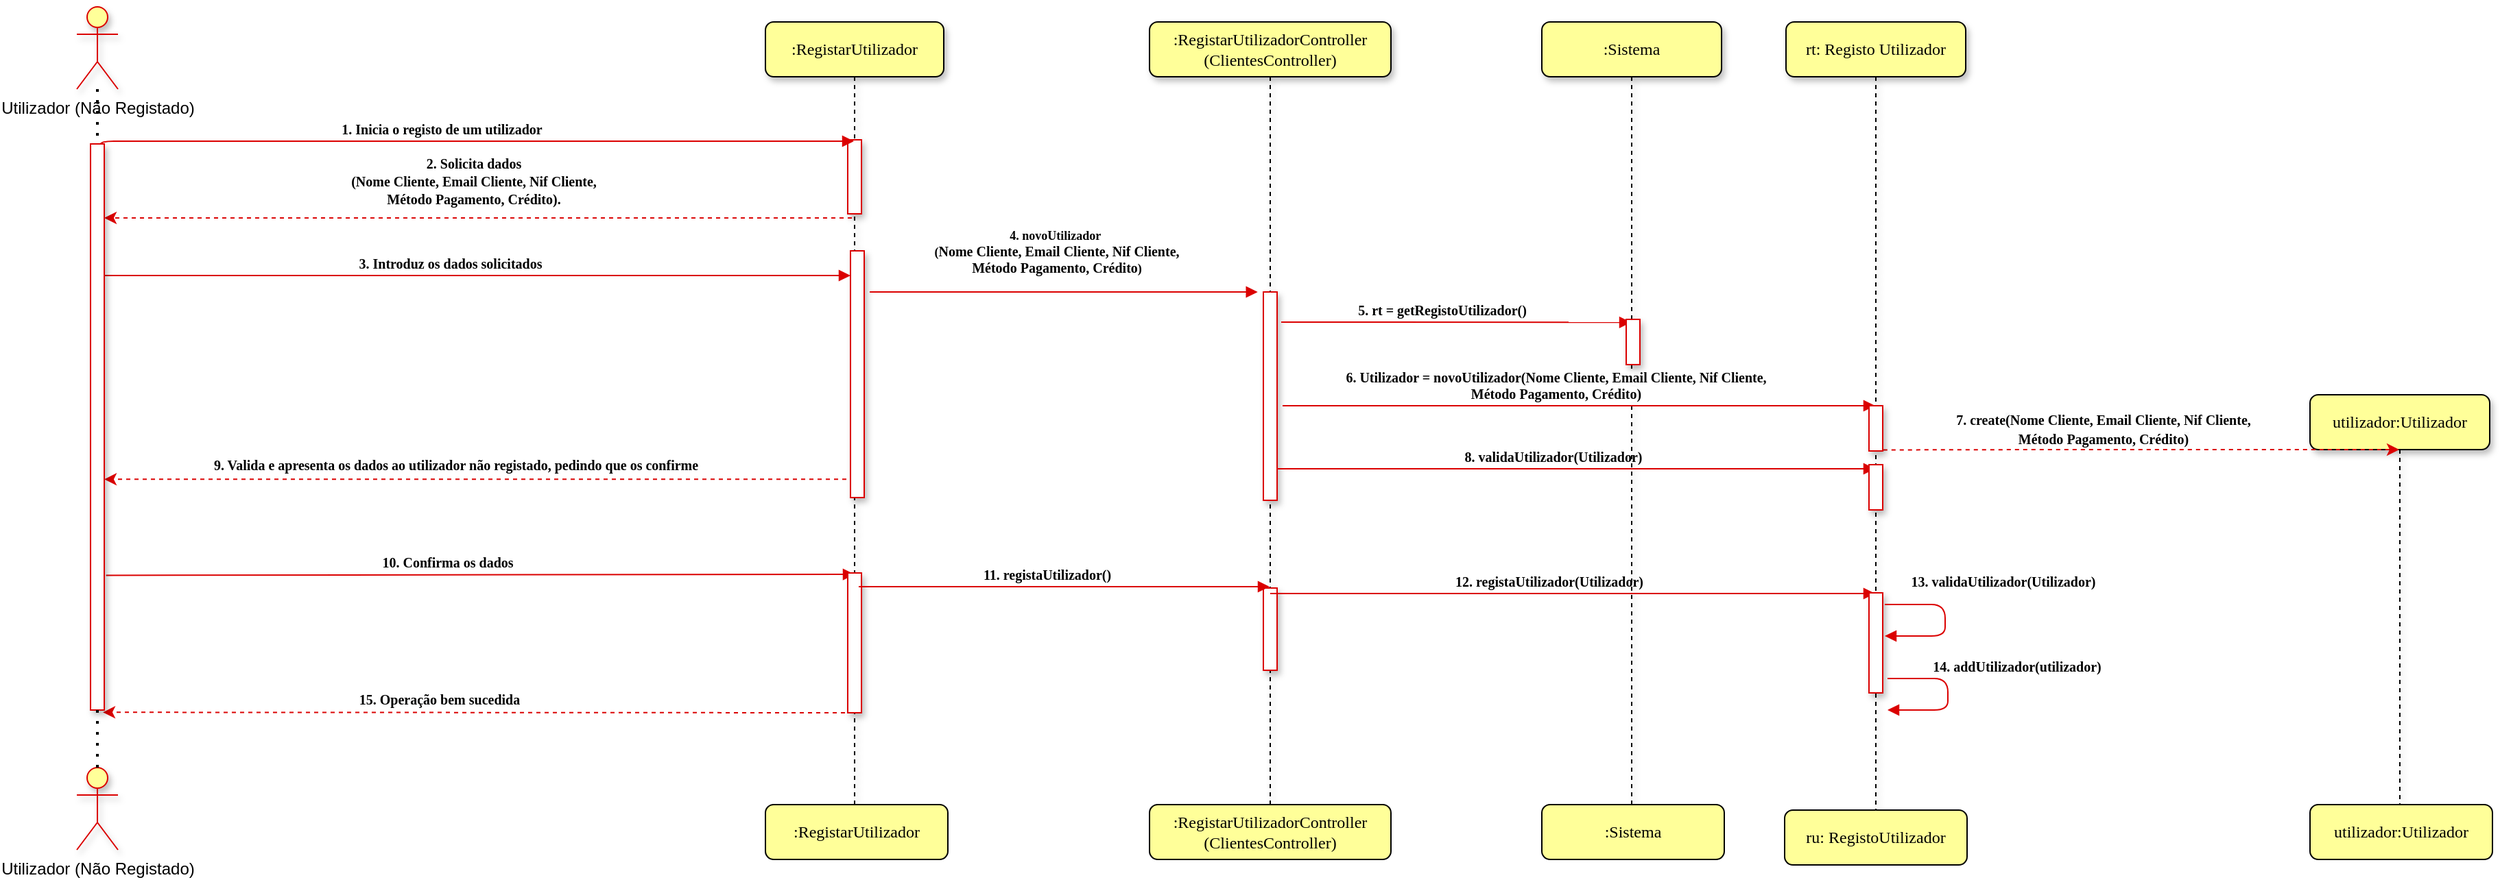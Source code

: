 <mxfile version="14.2.9" type="device"><diagram name="Page-1" id="13e1069c-82ec-6db2-03f1-153e76fe0fe0"><mxGraphModel dx="1320" dy="484" grid="0" gridSize="10" guides="1" tooltips="1" connect="1" arrows="1" fold="1" page="1" pageScale="1" pageWidth="1100" pageHeight="850" background="#ffffff" math="0" shadow="0"><root><mxCell id="0"/><mxCell id="1" parent="0"/><mxCell id="7baba1c4bc27f4b0-2" value=":RegistarUtilizador" style="shape=umlLifeline;perimeter=lifelinePerimeter;whiteSpace=wrap;html=1;container=1;collapsible=0;recursiveResize=0;outlineConnect=0;rounded=1;shadow=1;comic=0;labelBackgroundColor=none;strokeWidth=1;fontFamily=Verdana;fontSize=12;align=center;fillColor=#FFFF99;" parent="1" vertex="1"><mxGeometry x="586" y="89" width="130" height="597" as="geometry"/></mxCell><mxCell id="pMVUW8h6Jyfo9VcVifd9-5" value="" style="html=1;points=[];perimeter=orthogonalPerimeter;rounded=0;shadow=1;comic=0;labelBackgroundColor=none;strokeWidth=1;fontFamily=Verdana;fontSize=12;align=center;strokeColor=#DB0000;" parent="7baba1c4bc27f4b0-2" vertex="1"><mxGeometry x="62" y="167" width="10" height="180" as="geometry"/></mxCell><mxCell id="7baba1c4bc27f4b0-10" value="" style="html=1;points=[];perimeter=orthogonalPerimeter;rounded=0;shadow=1;comic=0;labelBackgroundColor=none;strokeWidth=1;fontFamily=Verdana;fontSize=12;align=center;strokeColor=#DB0000;" parent="7baba1c4bc27f4b0-2" vertex="1"><mxGeometry x="60" y="86" width="10" height="54" as="geometry"/></mxCell><mxCell id="7baba1c4bc27f4b0-11" value="&lt;font style=&quot;font-size: 10px&quot;&gt;&lt;b&gt;1. Inicia o registo de um utilizador&amp;nbsp;&lt;/b&gt;&lt;/font&gt;" style="html=1;verticalAlign=bottom;endArrow=block;labelBackgroundColor=none;fontFamily=Verdana;fontSize=9;edgeStyle=elbowEdgeStyle;elbow=vertical;exitX=1.1;exitY=0.009;exitDx=0;exitDy=0;exitPerimeter=0;strokeColor=#DB0000;" parent="1" target="7baba1c4bc27f4b0-2" edge="1"><mxGeometry x="-0.081" relative="1" as="geometry"><mxPoint x="101" y="181.458" as="sourcePoint"/><mxPoint x="918.5" y="181" as="targetPoint"/><mxPoint as="offset"/><Array as="points"><mxPoint x="250" y="176"/></Array></mxGeometry></mxCell><mxCell id="pMVUW8h6Jyfo9VcVifd9-2" value="&lt;font face=&quot;Verdana&quot;&gt;&lt;b style=&quot;font-size: 10px&quot;&gt;2. Solicita dados &lt;/b&gt;&lt;br&gt;&lt;b style=&quot;font-size: 10px&quot;&gt;(Nome Cliente, Email Cliente, Nif Cliente, &lt;/b&gt;&lt;br&gt;&lt;span style=&quot;font-size: 10px&quot;&gt;&lt;b&gt;Método&lt;/b&gt;&lt;/span&gt;&lt;b style=&quot;font-size: 10px&quot;&gt;&amp;nbsp;Pagamento, Crédito).&lt;/b&gt;&lt;/font&gt;" style="endArrow=classic;html=1;dashed=1;exitX=0.3;exitY=1;exitDx=0;exitDy=0;exitPerimeter=0;strokeColor=#DB0000;" parent="1" edge="1"><mxGeometry x="0.013" y="-27" width="50" height="50" relative="1" as="geometry"><mxPoint x="649" y="232" as="sourcePoint"/><mxPoint x="104" y="232" as="targetPoint"/><mxPoint as="offset"/></mxGeometry></mxCell><mxCell id="pMVUW8h6Jyfo9VcVifd9-4" value="&lt;b&gt;3. Introduz os dados solicitados&lt;/b&gt;" style="html=1;verticalAlign=bottom;endArrow=block;labelBackgroundColor=none;fontFamily=Verdana;fontSize=10;edgeStyle=elbowEdgeStyle;elbow=vertical;strokeColor=#DB0000;" parent="1" target="pMVUW8h6Jyfo9VcVifd9-5" edge="1"><mxGeometry x="-0.071" relative="1" as="geometry"><mxPoint x="103" y="274" as="sourcePoint"/><mxPoint x="918" y="252" as="targetPoint"/><Array as="points"><mxPoint x="555" y="274"/><mxPoint x="550" y="337"/><mxPoint x="430" y="381"/><mxPoint x="396" y="365"/><mxPoint x="556" y="266"/><mxPoint x="546" y="294"/><mxPoint x="151" y="252"/></Array><mxPoint as="offset"/></mxGeometry></mxCell><mxCell id="pMVUW8h6Jyfo9VcVifd9-7" value="&lt;font style=&quot;font-size: 10px&quot;&gt;&lt;b&gt;10. Confirma os dados&lt;/b&gt;&lt;/font&gt;" style="html=1;verticalAlign=bottom;endArrow=block;labelBackgroundColor=none;fontFamily=Verdana;fontSize=12;edgeStyle=elbowEdgeStyle;elbow=vertical;strokeColor=#DB0000;exitX=1.133;exitY=0.762;exitDx=0;exitDy=0;exitPerimeter=0;" parent="1" source="X0Dhw0XQvz3T7TuyaB4J-3" edge="1"><mxGeometry x="-0.086" relative="1" as="geometry"><mxPoint x="154" y="422" as="sourcePoint"/><mxPoint x="651" y="492" as="targetPoint"/><mxPoint as="offset"/><Array as="points"><mxPoint x="421" y="492"/><mxPoint x="191" y="315"/></Array></mxGeometry></mxCell><mxCell id="pMVUW8h6Jyfo9VcVifd9-10" value="&lt;font face=&quot;Verdana&quot;&gt;&lt;span style=&quot;font-size: 10px&quot;&gt;&lt;b&gt;15. Operação bem sucedida&lt;/b&gt;&lt;/span&gt;&lt;/font&gt;" style="endArrow=classic;html=1;dashed=1;exitX=0.4;exitY=1;exitDx=0;exitDy=0;exitPerimeter=0;strokeColor=#DB0000;entryX=0.9;entryY=1.004;entryDx=0;entryDy=0;entryPerimeter=0;" parent="1" source="pMVUW8h6Jyfo9VcVifd9-6" target="X0Dhw0XQvz3T7TuyaB4J-3" edge="1"><mxGeometry x="0.105" y="-10" width="50" height="50" relative="1" as="geometry"><mxPoint x="257.5" y="620" as="sourcePoint"/><mxPoint x="102.5" y="344" as="targetPoint"/><mxPoint as="offset"/></mxGeometry></mxCell><mxCell id="3kV7hZUOFP5L9IreUfIL-2" value="&lt;font style=&quot;font-size: 10px&quot; face=&quot;Verdana&quot;&gt;&lt;b&gt;9. Valida e apresenta os dados ao utilizador não registado, pedindo que os confirme&lt;/b&gt;&lt;/font&gt;" style="endArrow=classic;html=1;dashed=1;exitX=-0.3;exitY=0.926;exitDx=0;exitDy=0;exitPerimeter=0;strokeColor=#DB0000;" parent="1" source="pMVUW8h6Jyfo9VcVifd9-5" target="X0Dhw0XQvz3T7TuyaB4J-3" edge="1"><mxGeometry x="0.058" y="-11" width="50" height="50" relative="1" as="geometry"><mxPoint x="668" y="360" as="sourcePoint"/><mxPoint x="95" y="291" as="targetPoint"/><mxPoint x="1" as="offset"/></mxGeometry></mxCell><mxCell id="X0Dhw0XQvz3T7TuyaB4J-1" value="Utilizador (Não Registado)" style="shape=umlActor;verticalLabelPosition=bottom;verticalAlign=top;html=1;outlineConnect=0;strokeColor=#DB0000;fillColor=#FFFF99;shadow=1;sketch=0;" parent="1" vertex="1"><mxGeometry x="84" y="78" width="30" height="60" as="geometry"/></mxCell><mxCell id="X0Dhw0XQvz3T7TuyaB4J-3" value="" style="html=1;points=[];perimeter=orthogonalPerimeter;rounded=0;shadow=1;comic=0;labelBackgroundColor=none;strokeWidth=1;fontFamily=Verdana;fontSize=12;align=center;fillColor=#FFFFFF;strokeColor=#DB0000;gradientDirection=east;gradientColor=#FFFFFF;" parent="1" vertex="1"><mxGeometry x="94" y="178" width="10" height="413" as="geometry"/></mxCell><mxCell id="X0Dhw0XQvz3T7TuyaB4J-5" value="Utilizador (Não Registado)" style="shape=umlActor;verticalLabelPosition=bottom;verticalAlign=top;html=1;outlineConnect=0;strokeColor=#DB0000;fillColor=#FFFF99;shadow=1;" parent="1" vertex="1"><mxGeometry x="84" y="633" width="30" height="60" as="geometry"/></mxCell><mxCell id="X0Dhw0XQvz3T7TuyaB4J-6" value="" style="endArrow=none;dashed=1;html=1;dashPattern=1 3;strokeWidth=2;entryX=0.5;entryY=0.994;entryDx=0;entryDy=0;entryPerimeter=0;" parent="1" source="X0Dhw0XQvz3T7TuyaB4J-5" target="X0Dhw0XQvz3T7TuyaB4J-3" edge="1"><mxGeometry width="50" height="50" relative="1" as="geometry"><mxPoint x="279" y="526" as="sourcePoint"/><mxPoint x="279" y="487" as="targetPoint"/></mxGeometry></mxCell><mxCell id="X0Dhw0XQvz3T7TuyaB4J-8" value="" style="endArrow=none;dashed=1;html=1;dashPattern=1 3;strokeWidth=2;" parent="1" source="X0Dhw0XQvz3T7TuyaB4J-1" target="X0Dhw0XQvz3T7TuyaB4J-3" edge="1"><mxGeometry width="50" height="50" relative="1" as="geometry"><mxPoint x="109" y="372" as="sourcePoint"/><mxPoint x="100" y="182" as="targetPoint"/></mxGeometry></mxCell><mxCell id="q9sr94St-gthnET_dzkQ-14" value=":RegistarUtilizador" style="shape=umlLifeline;perimeter=lifelinePerimeter;whiteSpace=wrap;html=1;container=1;collapsible=0;recursiveResize=0;outlineConnect=0;rounded=1;shadow=0;comic=0;labelBackgroundColor=none;strokeWidth=1;fontFamily=Verdana;fontSize=12;align=center;fillColor=#FFFF99;" parent="1" vertex="1"><mxGeometry x="586" y="660" width="133" height="40" as="geometry"/></mxCell><mxCell id="pMVUW8h6Jyfo9VcVifd9-6" value="" style="html=1;points=[];perimeter=orthogonalPerimeter;rounded=0;shadow=1;comic=0;labelBackgroundColor=none;strokeWidth=1;fontFamily=Verdana;fontSize=12;align=center;strokeColor=#DB0000;" parent="1" vertex="1"><mxGeometry x="646" y="491" width="10" height="102" as="geometry"/></mxCell><mxCell id="HO-CnpsSgoQ66-Zrgcwu-2" value=":RegistarUtilizadorController&lt;br&gt;(ClientesController)" style="shape=umlLifeline;perimeter=lifelinePerimeter;whiteSpace=wrap;html=1;container=1;collapsible=0;recursiveResize=0;outlineConnect=0;rounded=1;shadow=1;comic=0;labelBackgroundColor=none;strokeWidth=1;fontFamily=Verdana;fontSize=12;align=center;fillColor=#FFFF99;" parent="1" vertex="1"><mxGeometry x="866" y="89" width="176" height="602" as="geometry"/></mxCell><mxCell id="HO-CnpsSgoQ66-Zrgcwu-3" value="" style="html=1;points=[];perimeter=orthogonalPerimeter;rounded=0;shadow=1;comic=0;labelBackgroundColor=none;strokeWidth=1;fontFamily=Verdana;fontSize=12;align=center;strokeColor=#DB0000;" parent="HO-CnpsSgoQ66-Zrgcwu-2" vertex="1"><mxGeometry x="83" y="197" width="10" height="152" as="geometry"/></mxCell><mxCell id="HO-CnpsSgoQ66-Zrgcwu-5" value=":RegistarUtilizadorController (ClientesController)" style="shape=umlLifeline;perimeter=lifelinePerimeter;whiteSpace=wrap;html=1;container=1;collapsible=0;recursiveResize=0;outlineConnect=0;rounded=1;shadow=0;comic=0;labelBackgroundColor=none;strokeWidth=1;fontFamily=Verdana;fontSize=12;align=center;fillColor=#FFFF99;" parent="1" vertex="1"><mxGeometry x="866" y="660" width="176" height="40" as="geometry"/></mxCell><mxCell id="HO-CnpsSgoQ66-Zrgcwu-6" value="&lt;font style=&quot;font-size: 9px&quot;&gt;&lt;b&gt;4. novoUtilizador&amp;nbsp;&lt;br&gt;&lt;/b&gt;&lt;b&gt;(&lt;/b&gt;&lt;b style=&quot;background-color: rgb(255 , 255 , 255) ; font-size: 10px&quot;&gt;Nome Cliente, Email Cliente, Nif Cliente,&lt;/b&gt;&lt;br style=&quot;font-size: 11px ; background-color: rgb(255 , 255 , 255)&quot;&gt;&lt;span style=&quot;background-color: rgb(255 , 255 , 255) ; font-size: 10px&quot;&gt;&lt;b&gt;Método&lt;/b&gt;&lt;/span&gt;&lt;b style=&quot;background-color: rgb(255 , 255 , 255) ; font-size: 10px&quot;&gt;&amp;nbsp;Pagamento, Crédito&lt;/b&gt;&lt;b&gt;)&lt;/b&gt;&lt;/font&gt;&lt;span style=&quot;font-size: 10px&quot;&gt;&lt;b&gt;&lt;br&gt;&lt;/b&gt;&lt;/span&gt;" style="html=1;verticalAlign=bottom;endArrow=block;labelBackgroundColor=none;fontFamily=Verdana;fontSize=9;edgeStyle=elbowEdgeStyle;elbow=vertical;strokeColor=#DB0000;entryX=-0.414;entryY=-0.001;entryDx=0;entryDy=0;entryPerimeter=0;" parent="1" target="HO-CnpsSgoQ66-Zrgcwu-3" edge="1"><mxGeometry x="-0.039" y="9" relative="1" as="geometry"><mxPoint x="662" y="286" as="sourcePoint"/><mxPoint x="908" y="280" as="targetPoint"/><mxPoint as="offset"/><Array as="points"><mxPoint x="900" y="286"/><mxPoint x="906" y="287"/><mxPoint x="811" y="356"/><mxPoint x="819" y="192"/><mxPoint x="763" y="192"/></Array></mxGeometry></mxCell><mxCell id="HO-CnpsSgoQ66-Zrgcwu-7" value="" style="html=1;points=[];perimeter=orthogonalPerimeter;rounded=0;shadow=1;comic=0;labelBackgroundColor=none;strokeWidth=1;fontFamily=Verdana;fontSize=12;align=center;strokeColor=#DB0000;" parent="1" vertex="1"><mxGeometry x="949" y="502" width="10" height="60" as="geometry"/></mxCell><mxCell id="HO-CnpsSgoQ66-Zrgcwu-9" value="&lt;span style=&quot;font-size: 10px&quot;&gt;&lt;b&gt;11. registaUtilizador()&lt;/b&gt;&lt;/span&gt;" style="html=1;verticalAlign=bottom;endArrow=block;labelBackgroundColor=none;fontFamily=Verdana;fontSize=9;edgeStyle=elbowEdgeStyle;elbow=vertical;strokeColor=#DB0000;" parent="1" target="HO-CnpsSgoQ66-Zrgcwu-2" edge="1"><mxGeometry x="-0.081" relative="1" as="geometry"><mxPoint x="653.998" y="501" as="sourcePoint"/><mxPoint x="932.72" y="501" as="targetPoint"/><mxPoint as="offset"/><Array as="points"><mxPoint x="767.72" y="501"/></Array></mxGeometry></mxCell><mxCell id="HO-CnpsSgoQ66-Zrgcwu-11" value=":Sistema" style="shape=umlLifeline;perimeter=lifelinePerimeter;whiteSpace=wrap;html=1;container=1;collapsible=0;recursiveResize=0;outlineConnect=0;rounded=1;shadow=1;comic=0;labelBackgroundColor=none;strokeWidth=1;fontFamily=Verdana;fontSize=12;align=center;fillColor=#FFFF99;" parent="1" vertex="1"><mxGeometry x="1152" y="89" width="131" height="599" as="geometry"/></mxCell><mxCell id="HO-CnpsSgoQ66-Zrgcwu-14" value=":Sistema" style="shape=umlLifeline;perimeter=lifelinePerimeter;whiteSpace=wrap;html=1;container=1;collapsible=0;recursiveResize=0;outlineConnect=0;rounded=1;shadow=0;comic=0;labelBackgroundColor=none;strokeWidth=1;fontFamily=Verdana;fontSize=12;align=center;fillColor=#FFFF99;" parent="1" vertex="1"><mxGeometry x="1152" y="660" width="133" height="40" as="geometry"/></mxCell><mxCell id="HO-CnpsSgoQ66-Zrgcwu-15" value="&lt;span style=&quot;font-size: 10px&quot;&gt;&lt;b&gt;6. Utilizador = novoUtilizador(&lt;/b&gt;&lt;/span&gt;&lt;b style=&quot;background-color: rgb(255 , 255 , 255) ; font-size: 10px&quot;&gt;Nome Cliente, Email Cliente, Nif Cliente,&lt;/b&gt;&lt;br style=&quot;font-size: 11px ; background-color: rgb(255 , 255 , 255)&quot;&gt;&lt;span style=&quot;background-color: rgb(255 , 255 , 255) ; font-size: 10px&quot;&gt;&lt;b&gt;Método&lt;/b&gt;&lt;/span&gt;&lt;b style=&quot;background-color: rgb(255 , 255 , 255) ; font-size: 10px&quot;&gt;&amp;nbsp;Pagamento, Crédito&lt;/b&gt;&lt;span style=&quot;font-size: 10px&quot;&gt;&lt;b&gt;)&lt;/b&gt;&lt;/span&gt;" style="html=1;verticalAlign=bottom;endArrow=block;labelBackgroundColor=none;fontFamily=Verdana;fontSize=9;edgeStyle=elbowEdgeStyle;elbow=vertical;strokeColor=#DB0000;" parent="1" target="HO-CnpsSgoQ66-Zrgcwu-29" edge="1"><mxGeometry x="-0.081" relative="1" as="geometry"><mxPoint x="963" y="369" as="sourcePoint"/><mxPoint x="1214.72" y="296" as="targetPoint"/><mxPoint as="offset"/><Array as="points"><mxPoint x="1173" y="369"/><mxPoint x="1227" y="350"/><mxPoint x="1101" y="316"/><mxPoint x="1049.72" y="296"/></Array></mxGeometry></mxCell><mxCell id="HO-CnpsSgoQ66-Zrgcwu-16" value="&lt;span style=&quot;font-size: 10px&quot;&gt;&lt;b&gt;8. validaUtilizador(Utilizador)&lt;/b&gt;&lt;/span&gt;" style="html=1;verticalAlign=bottom;endArrow=block;labelBackgroundColor=none;fontFamily=Verdana;fontSize=9;edgeStyle=elbowEdgeStyle;elbow=vertical;strokeColor=#DB0000;" parent="1" source="HO-CnpsSgoQ66-Zrgcwu-3" target="HO-CnpsSgoQ66-Zrgcwu-29" edge="1"><mxGeometry x="-0.081" relative="1" as="geometry"><mxPoint x="936" y="410" as="sourcePoint"/><mxPoint x="1214.72" y="355" as="targetPoint"/><mxPoint as="offset"/><Array as="points"><mxPoint x="1117" y="415"/><mxPoint x="1125" y="380"/><mxPoint x="1049.72" y="355"/></Array></mxGeometry></mxCell><mxCell id="HO-CnpsSgoQ66-Zrgcwu-18" value="utilizador:Utilizador" style="shape=umlLifeline;perimeter=lifelinePerimeter;whiteSpace=wrap;html=1;container=1;collapsible=0;recursiveResize=0;outlineConnect=0;rounded=1;shadow=1;comic=0;labelBackgroundColor=none;strokeWidth=1;fontFamily=Verdana;fontSize=12;align=center;fillColor=#FFFF99;" parent="1" vertex="1"><mxGeometry x="1712" y="361" width="131" height="331" as="geometry"/></mxCell><mxCell id="HO-CnpsSgoQ66-Zrgcwu-22" value="utilizador:Utilizador" style="shape=umlLifeline;perimeter=lifelinePerimeter;whiteSpace=wrap;html=1;container=1;collapsible=0;recursiveResize=0;outlineConnect=0;rounded=1;shadow=0;comic=0;labelBackgroundColor=none;strokeWidth=1;fontFamily=Verdana;fontSize=12;align=center;fillColor=#FFFF99;" parent="1" vertex="1"><mxGeometry x="1712" y="660" width="133" height="40" as="geometry"/></mxCell><mxCell id="HO-CnpsSgoQ66-Zrgcwu-27" value="&lt;font face=&quot;Verdana&quot;&gt;&lt;span style=&quot;font-size: 10px&quot;&gt;&lt;b&gt;7. create&lt;/b&gt;&lt;/span&gt;&lt;/font&gt;&lt;span style=&quot;font-family: &amp;#34;verdana&amp;#34; ; background-color: rgb(248 , 249 , 250) ; font-size: 10px&quot;&gt;&lt;b&gt;(&lt;/b&gt;&lt;/span&gt;&lt;b style=&quot;font-family: &amp;#34;verdana&amp;#34; ; font-size: 10px&quot;&gt;Nome Cliente, Email Cliente, Nif Cliente,&lt;/b&gt;&lt;br style=&quot;font-family: &amp;#34;verdana&amp;#34;&quot;&gt;&lt;span style=&quot;font-family: &amp;#34;verdana&amp;#34; ; font-size: 10px&quot;&gt;&lt;b&gt;Método&lt;/b&gt;&lt;/span&gt;&lt;b style=&quot;font-family: &amp;#34;verdana&amp;#34; ; font-size: 10px&quot;&gt;&amp;nbsp;Pagamento, Crédito&lt;/b&gt;&lt;span style=&quot;font-family: &amp;#34;verdana&amp;#34; ; background-color: rgb(248 , 249 , 250) ; font-size: 10px&quot;&gt;&lt;b&gt;)&lt;/b&gt;&lt;/span&gt;" style="endArrow=classic;html=1;dashed=1;strokeColor=#DB0000;exitX=1.039;exitY=0.977;exitDx=0;exitDy=0;exitPerimeter=0;" parent="1" source="HO-CnpsSgoQ66-Zrgcwu-13" target="HO-CnpsSgoQ66-Zrgcwu-18" edge="1"><mxGeometry x="-0.149" y="16" width="50" height="50" relative="1" as="geometry"><mxPoint x="1647" y="348.998" as="sourcePoint"/><mxPoint x="1401" y="325" as="targetPoint"/><mxPoint y="1" as="offset"/><Array as="points"><mxPoint x="1521" y="401"/></Array></mxGeometry></mxCell><mxCell id="HO-CnpsSgoQ66-Zrgcwu-28" value="&lt;span style=&quot;font-size: 10px&quot;&gt;&lt;b&gt;12. registaUtilizador(Utilizador)&lt;/b&gt;&lt;/span&gt;" style="html=1;verticalAlign=bottom;endArrow=block;labelBackgroundColor=none;fontFamily=Verdana;fontSize=9;edgeStyle=elbowEdgeStyle;elbow=vertical;strokeColor=#DB0000;" parent="1" source="HO-CnpsSgoQ66-Zrgcwu-2" target="HO-CnpsSgoQ66-Zrgcwu-29" edge="1"><mxGeometry x="-0.081" relative="1" as="geometry"><mxPoint x="938.998" y="522.89" as="sourcePoint"/><mxPoint x="1218" y="507" as="targetPoint"/><mxPoint as="offset"/><Array as="points"><mxPoint x="1086" y="506"/><mxPoint x="1039" y="507"/></Array></mxGeometry></mxCell><mxCell id="HO-CnpsSgoQ66-Zrgcwu-29" value="rt: Registo Utilizador" style="shape=umlLifeline;perimeter=lifelinePerimeter;whiteSpace=wrap;html=1;container=1;collapsible=0;recursiveResize=0;outlineConnect=0;rounded=1;shadow=1;comic=0;labelBackgroundColor=none;strokeWidth=1;fontFamily=Verdana;fontSize=12;align=center;fillColor=#FFFF99;" parent="1" vertex="1"><mxGeometry x="1330" y="89" width="131" height="602" as="geometry"/></mxCell><mxCell id="HO-CnpsSgoQ66-Zrgcwu-13" value="" style="html=1;points=[];perimeter=orthogonalPerimeter;rounded=0;shadow=1;comic=0;labelBackgroundColor=none;strokeWidth=1;fontFamily=Verdana;fontSize=12;align=center;strokeColor=#DB0000;" parent="HO-CnpsSgoQ66-Zrgcwu-29" vertex="1"><mxGeometry x="60.5" y="280" width="10" height="33" as="geometry"/></mxCell><mxCell id="HO-CnpsSgoQ66-Zrgcwu-17" value="" style="html=1;points=[];perimeter=orthogonalPerimeter;rounded=0;shadow=1;comic=0;labelBackgroundColor=none;strokeWidth=1;fontFamily=Verdana;fontSize=12;align=center;strokeColor=#DB0000;" parent="HO-CnpsSgoQ66-Zrgcwu-29" vertex="1"><mxGeometry x="60.5" y="323" width="10" height="33" as="geometry"/></mxCell><mxCell id="HO-CnpsSgoQ66-Zrgcwu-12" value="" style="html=1;points=[];perimeter=orthogonalPerimeter;rounded=0;shadow=1;comic=0;labelBackgroundColor=none;strokeWidth=1;fontFamily=Verdana;fontSize=12;align=center;strokeColor=#DB0000;" parent="HO-CnpsSgoQ66-Zrgcwu-29" vertex="1"><mxGeometry x="60.5" y="416.5" width="10" height="73" as="geometry"/></mxCell><mxCell id="HO-CnpsSgoQ66-Zrgcwu-30" value="ru: RegistoUtilizador" style="shape=umlLifeline;perimeter=lifelinePerimeter;whiteSpace=wrap;html=1;container=1;collapsible=0;recursiveResize=0;outlineConnect=0;rounded=1;shadow=0;comic=0;labelBackgroundColor=none;strokeWidth=1;fontFamily=Verdana;fontSize=12;align=center;fillColor=#FFFF99;" parent="1" vertex="1"><mxGeometry x="1329" y="664" width="133" height="40" as="geometry"/></mxCell><mxCell id="HO-CnpsSgoQ66-Zrgcwu-32" value="&lt;span style=&quot;font-size: 10px&quot;&gt;&lt;b&gt;5. rt = getRegistoUtilizador()&lt;/b&gt;&lt;/span&gt;" style="html=1;verticalAlign=bottom;endArrow=block;labelBackgroundColor=none;fontFamily=Verdana;fontSize=9;edgeStyle=elbowEdgeStyle;elbow=vertical;strokeColor=#DB0000;" parent="1" target="HO-CnpsSgoQ66-Zrgcwu-11" edge="1"><mxGeometry x="-0.081" relative="1" as="geometry"><mxPoint x="962" y="308" as="sourcePoint"/><mxPoint x="1195.86" y="307.998" as="targetPoint"/><mxPoint as="offset"/><Array as="points"><mxPoint x="1174" y="308.15"/><mxPoint x="1180" y="309.15"/><mxPoint x="1085" y="378.15"/><mxPoint x="1093" y="214.15"/><mxPoint x="1037" y="214.15"/></Array></mxGeometry></mxCell><mxCell id="HO-CnpsSgoQ66-Zrgcwu-33" value="" style="html=1;points=[];perimeter=orthogonalPerimeter;rounded=0;shadow=1;comic=0;labelBackgroundColor=none;strokeWidth=1;fontFamily=Verdana;fontSize=12;align=center;strokeColor=#DB0000;" parent="1" vertex="1"><mxGeometry x="1213.5" y="306" width="10" height="33" as="geometry"/></mxCell><mxCell id="HO-CnpsSgoQ66-Zrgcwu-34" value="&lt;span style=&quot;font-size: 10px&quot;&gt;&lt;b&gt;13. validaUtilizador(Utilizador)&lt;/b&gt;&lt;/span&gt;" style="html=1;verticalAlign=bottom;endArrow=block;labelBackgroundColor=none;fontFamily=Verdana;fontSize=9;edgeStyle=orthogonalEdgeStyle;elbow=vertical;strokeColor=#DB0000;" parent="1" edge="1"><mxGeometry x="-0.207" y="43" relative="1" as="geometry"><mxPoint x="1402.002" y="514" as="sourcePoint"/><mxPoint x="1402" y="537" as="targetPoint"/><mxPoint x="-1" y="-8" as="offset"/><Array as="points"><mxPoint x="1446" y="514"/><mxPoint x="1446" y="537"/></Array></mxGeometry></mxCell><mxCell id="HO-CnpsSgoQ66-Zrgcwu-36" value="&lt;span style=&quot;font-size: 10px&quot;&gt;&lt;b&gt;14. addUtilizador(utilizador)&lt;/b&gt;&lt;/span&gt;" style="html=1;verticalAlign=bottom;endArrow=block;labelBackgroundColor=none;fontFamily=Verdana;fontSize=9;edgeStyle=orthogonalEdgeStyle;elbow=vertical;strokeColor=#DB0000;" parent="1" edge="1"><mxGeometry x="-0.207" y="50" relative="1" as="geometry"><mxPoint x="1404.002" y="568" as="sourcePoint"/><mxPoint x="1404" y="591" as="targetPoint"/><mxPoint as="offset"/><Array as="points"><mxPoint x="1448" y="568"/><mxPoint x="1448" y="591"/></Array></mxGeometry></mxCell></root></mxGraphModel></diagram></mxfile>